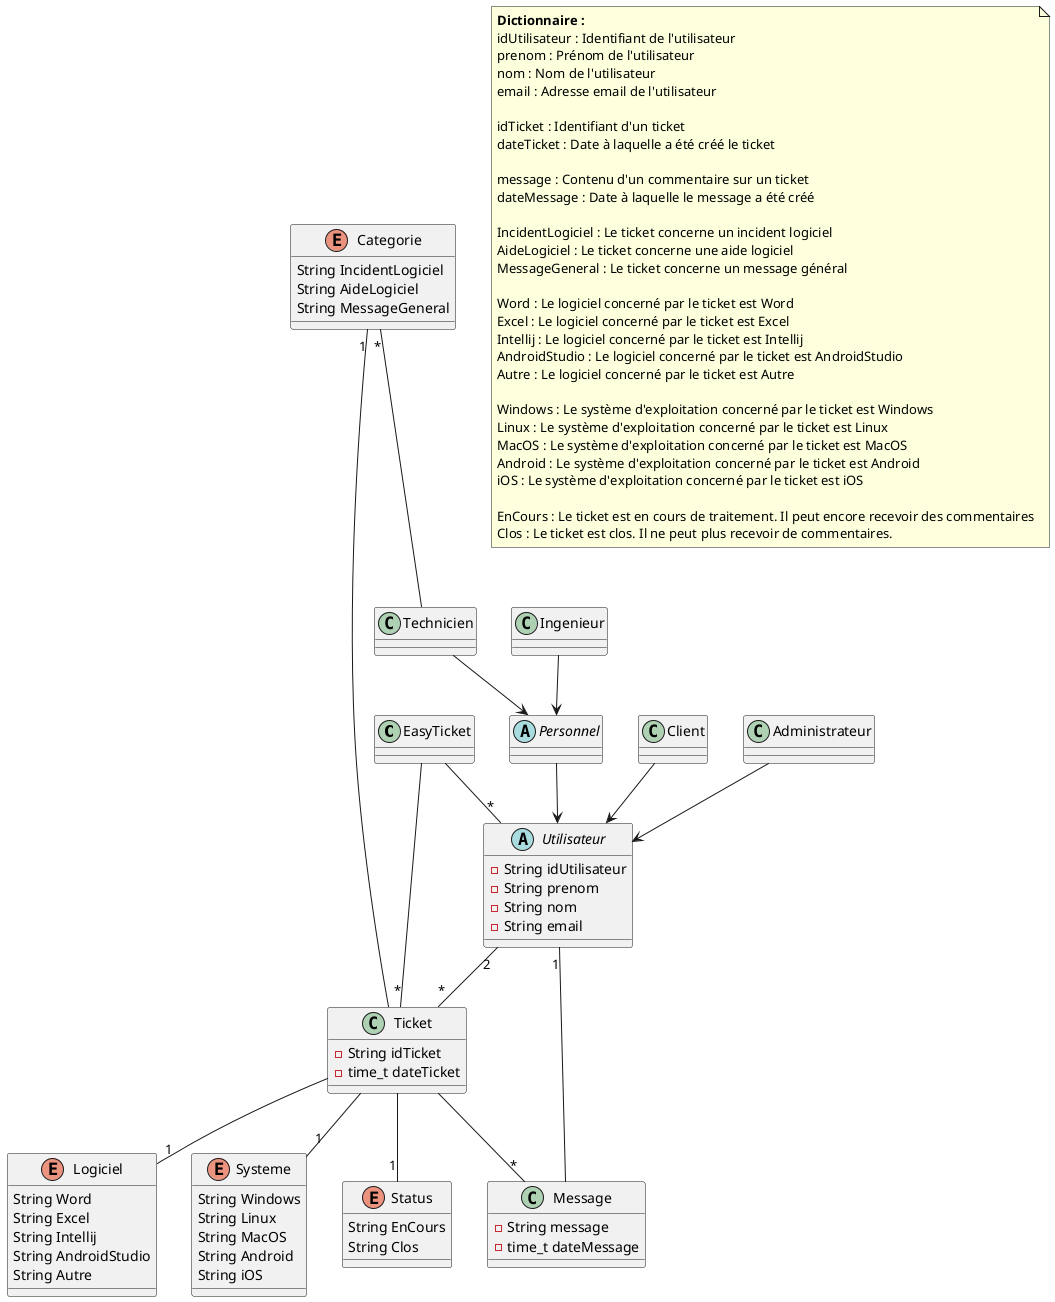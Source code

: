 @startuml
class EasyTicket {}

abstract class Utilisateur {
  - String idUtilisateur
  - String prenom
  - String nom
  - String email
}

class Client {}

abstract class Personnel {}

class Technicien {}

class Ingenieur {
  
}

class Administrateur {}

class Ticket {
  - String idTicket
  - time_t dateTicket
}

class Message {
  - String message
  - time_t dateMessage
  }

enum Categorie {
  String IncidentLogiciel
  String AideLogiciel
  String MessageGeneral
}

enum Logiciel {
  String Word
  String Excel
  String Intellij
  String AndroidStudio
  String Autre
}

enum Systeme {
    String Windows
    String Linux
    String MacOS
    String Android
    String iOS
}

enum Status {
  String EnCours
  String Clos
}

Client -->Utilisateur 
Personnel --> Utilisateur
Technicien --> Personnel
Ingenieur --> Personnel
Administrateur --> Utilisateur

EasyTicket --"*" Ticket
EasyTicket --"*" Utilisateur
Ticket -- "*" Message
Categorie "1" -- Ticket
Categorie "*"-- Technicien
Ticket --"1" Logiciel
Ticket --"1" Systeme
Utilisateur "2" -- "*" Ticket
Message -- "1" Utilisateur
Ticket -- "1" Status

note as Dictionnaire
**Dictionnaire :**
idUtilisateur : Identifiant de l'utilisateur
prenom : Prénom de l'utilisateur
nom : Nom de l'utilisateur
email : Adresse email de l'utilisateur

idTicket : Identifiant d'un ticket
dateTicket : Date à laquelle a été créé le ticket

message : Contenu d'un commentaire sur un ticket
dateMessage : Date à laquelle le message a été créé 

IncidentLogiciel : Le ticket concerne un incident logiciel 
AideLogiciel : Le ticket concerne une aide logiciel
MessageGeneral : Le ticket concerne un message général

Word : Le logiciel concerné par le ticket est Word
Excel : Le logiciel concerné par le ticket est Excel
Intellij : Le logiciel concerné par le ticket est Intellij
AndroidStudio : Le logiciel concerné par le ticket est AndroidStudio
Autre : Le logiciel concerné par le ticket est Autre

Windows : Le système d'exploitation concerné par le ticket est Windows
Linux : Le système d'exploitation concerné par le ticket est Linux
MacOS : Le système d'exploitation concerné par le ticket est MacOS
Android : Le système d'exploitation concerné par le ticket est Android
iOS : Le système d'exploitation concerné par le ticket est iOS

EnCours : Le ticket est en cours de traitement. Il peut encore recevoir des commentaires
Clos : Le ticket est clos. Il ne peut plus recevoir de commentaires.
end note
@enduml
